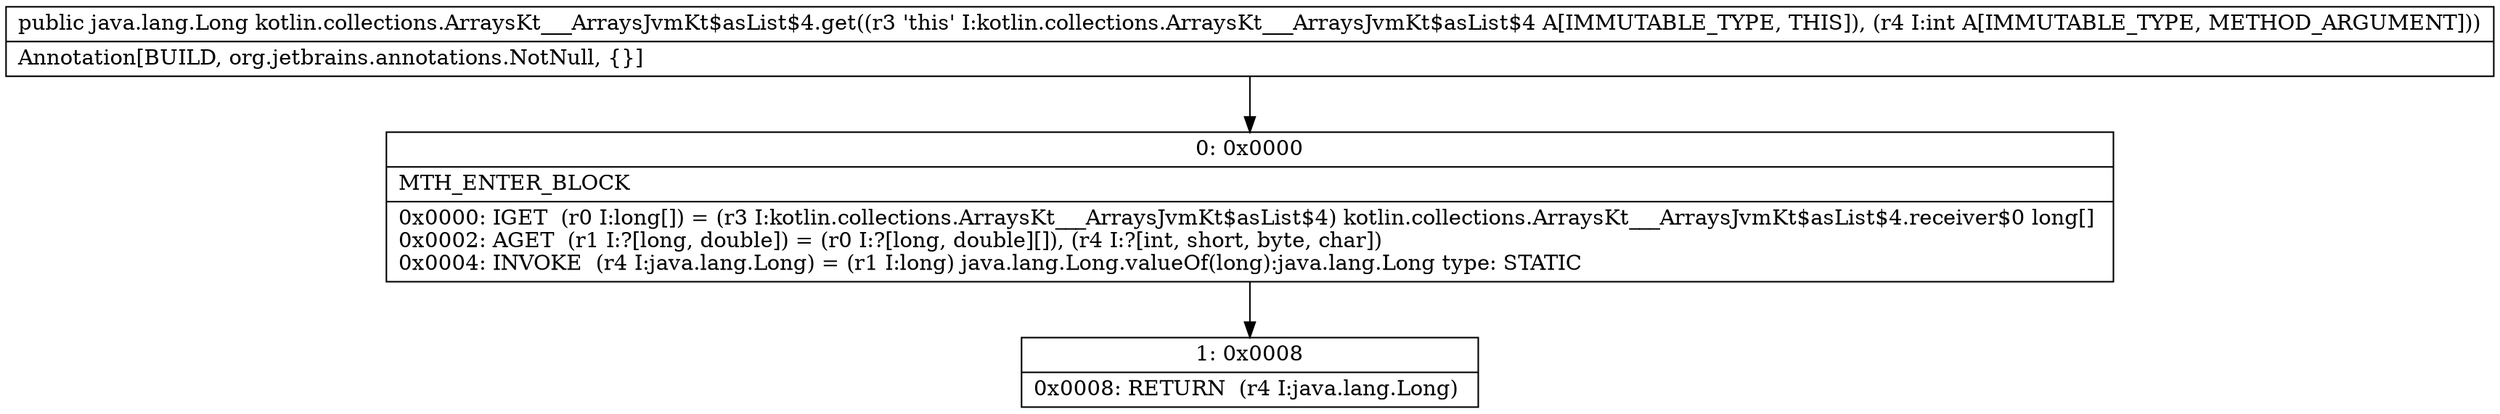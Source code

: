 digraph "CFG forkotlin.collections.ArraysKt___ArraysJvmKt$asList$4.get(I)Ljava\/lang\/Long;" {
Node_0 [shape=record,label="{0\:\ 0x0000|MTH_ENTER_BLOCK\l|0x0000: IGET  (r0 I:long[]) = (r3 I:kotlin.collections.ArraysKt___ArraysJvmKt$asList$4) kotlin.collections.ArraysKt___ArraysJvmKt$asList$4.receiver$0 long[] \l0x0002: AGET  (r1 I:?[long, double]) = (r0 I:?[long, double][]), (r4 I:?[int, short, byte, char]) \l0x0004: INVOKE  (r4 I:java.lang.Long) = (r1 I:long) java.lang.Long.valueOf(long):java.lang.Long type: STATIC \l}"];
Node_1 [shape=record,label="{1\:\ 0x0008|0x0008: RETURN  (r4 I:java.lang.Long) \l}"];
MethodNode[shape=record,label="{public java.lang.Long kotlin.collections.ArraysKt___ArraysJvmKt$asList$4.get((r3 'this' I:kotlin.collections.ArraysKt___ArraysJvmKt$asList$4 A[IMMUTABLE_TYPE, THIS]), (r4 I:int A[IMMUTABLE_TYPE, METHOD_ARGUMENT]))  | Annotation[BUILD, org.jetbrains.annotations.NotNull, \{\}]\l}"];
MethodNode -> Node_0;
Node_0 -> Node_1;
}

